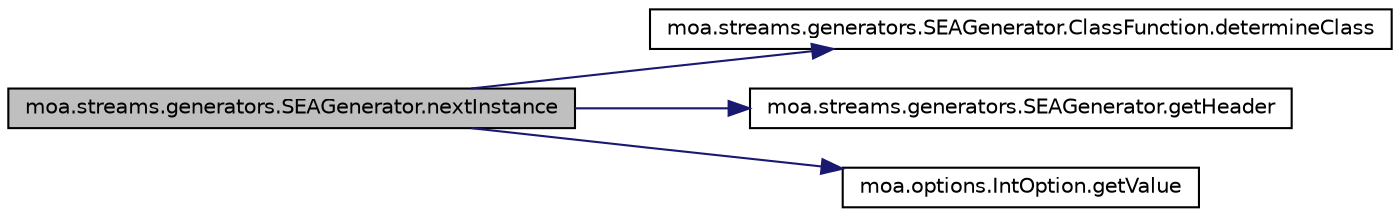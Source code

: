 digraph G
{
  edge [fontname="Helvetica",fontsize="10",labelfontname="Helvetica",labelfontsize="10"];
  node [fontname="Helvetica",fontsize="10",shape=record];
  rankdir=LR;
  Node1 [label="moa.streams.generators.SEAGenerator.nextInstance",height=0.2,width=0.4,color="black", fillcolor="grey75", style="filled" fontcolor="black"];
  Node1 -> Node2 [color="midnightblue",fontsize="10",style="solid",fontname="Helvetica"];
  Node2 [label="moa.streams.generators.SEAGenerator.ClassFunction.determineClass",height=0.2,width=0.4,color="black", fillcolor="white", style="filled",URL="$interfacemoa_1_1streams_1_1generators_1_1SEAGenerator_1_1ClassFunction.html#ac4c8f6b3b51ce686bc076590be5ae51b"];
  Node1 -> Node3 [color="midnightblue",fontsize="10",style="solid",fontname="Helvetica"];
  Node3 [label="moa.streams.generators.SEAGenerator.getHeader",height=0.2,width=0.4,color="black", fillcolor="white", style="filled",URL="$classmoa_1_1streams_1_1generators_1_1SEAGenerator.html#aae85cdbad02fb149dce1be22b41e9974",tooltip="Gets the header of this stream."];
  Node1 -> Node4 [color="midnightblue",fontsize="10",style="solid",fontname="Helvetica"];
  Node4 [label="moa.options.IntOption.getValue",height=0.2,width=0.4,color="black", fillcolor="white", style="filled",URL="$classmoa_1_1options_1_1IntOption.html#affae8787274b44ab7616d46b8d6c831a"];
}
